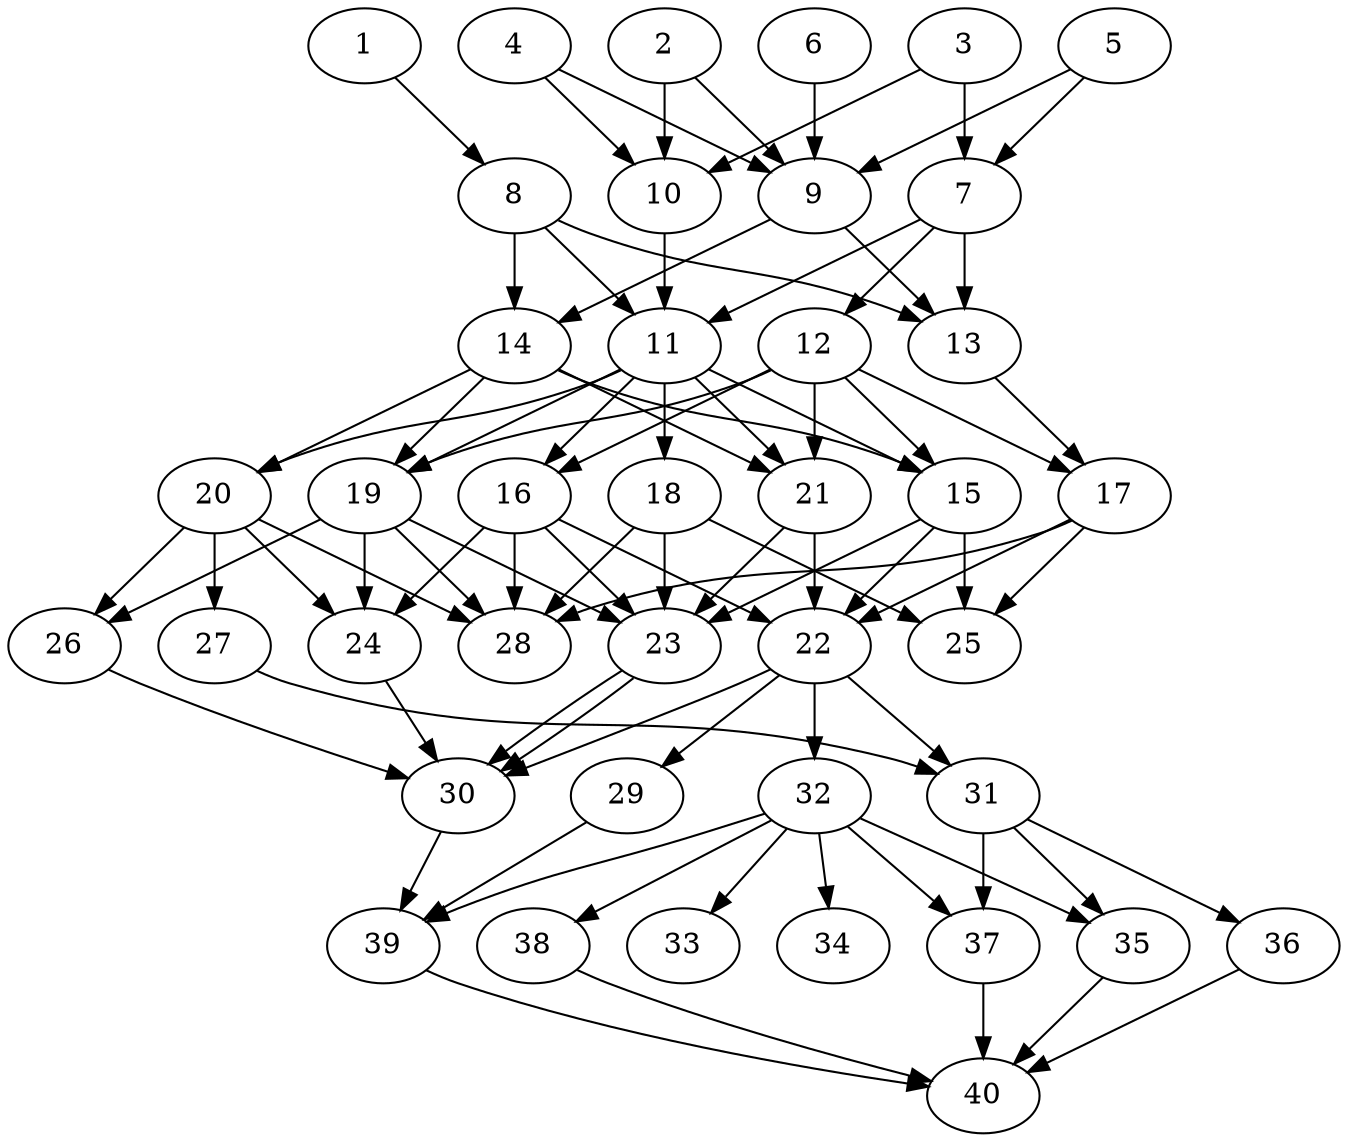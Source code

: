 // DAG automatically generated by daggen at Thu Oct  3 14:06:49 2019
// ./daggen --dot -n 40 --ccr 0.5 --fat 0.5 --regular 0.7 --density 0.7 --mindata 5242880 --maxdata 52428800 
digraph G {
  1 [size="25765888", alpha="0.14", expect_size="12882944"] 
  1 -> 8 [size ="12882944"]
  2 [size="94617600", alpha="0.04", expect_size="47308800"] 
  2 -> 9 [size ="47308800"]
  2 -> 10 [size ="47308800"]
  3 [size="19838976", alpha="0.03", expect_size="9919488"] 
  3 -> 7 [size ="9919488"]
  3 -> 10 [size ="9919488"]
  4 [size="71303168", alpha="0.08", expect_size="35651584"] 
  4 -> 9 [size ="35651584"]
  4 -> 10 [size ="35651584"]
  5 [size="99067904", alpha="0.07", expect_size="49533952"] 
  5 -> 7 [size ="49533952"]
  5 -> 9 [size ="49533952"]
  6 [size="93396992", alpha="0.15", expect_size="46698496"] 
  6 -> 9 [size ="46698496"]
  7 [size="94056448", alpha="0.02", expect_size="47028224"] 
  7 -> 11 [size ="47028224"]
  7 -> 12 [size ="47028224"]
  7 -> 13 [size ="47028224"]
  8 [size="21850112", alpha="0.14", expect_size="10925056"] 
  8 -> 11 [size ="10925056"]
  8 -> 13 [size ="10925056"]
  8 -> 14 [size ="10925056"]
  9 [size="40947712", alpha="0.13", expect_size="20473856"] 
  9 -> 13 [size ="20473856"]
  9 -> 14 [size ="20473856"]
  10 [size="26023936", alpha="0.10", expect_size="13011968"] 
  10 -> 11 [size ="13011968"]
  11 [size="45088768", alpha="0.01", expect_size="22544384"] 
  11 -> 15 [size ="22544384"]
  11 -> 16 [size ="22544384"]
  11 -> 18 [size ="22544384"]
  11 -> 19 [size ="22544384"]
  11 -> 20 [size ="22544384"]
  11 -> 21 [size ="22544384"]
  12 [size="17043456", alpha="0.07", expect_size="8521728"] 
  12 -> 15 [size ="8521728"]
  12 -> 16 [size ="8521728"]
  12 -> 17 [size ="8521728"]
  12 -> 19 [size ="8521728"]
  12 -> 21 [size ="8521728"]
  13 [size="37384192", alpha="0.05", expect_size="18692096"] 
  13 -> 17 [size ="18692096"]
  14 [size="52611072", alpha="0.14", expect_size="26305536"] 
  14 -> 15 [size ="26305536"]
  14 -> 19 [size ="26305536"]
  14 -> 20 [size ="26305536"]
  14 -> 21 [size ="26305536"]
  15 [size="91080704", alpha="0.02", expect_size="45540352"] 
  15 -> 22 [size ="45540352"]
  15 -> 23 [size ="45540352"]
  15 -> 25 [size ="45540352"]
  16 [size="29059072", alpha="0.07", expect_size="14529536"] 
  16 -> 22 [size ="14529536"]
  16 -> 23 [size ="14529536"]
  16 -> 24 [size ="14529536"]
  16 -> 28 [size ="14529536"]
  17 [size="101095424", alpha="0.14", expect_size="50547712"] 
  17 -> 22 [size ="50547712"]
  17 -> 25 [size ="50547712"]
  17 -> 28 [size ="50547712"]
  18 [size="16318464", alpha="0.05", expect_size="8159232"] 
  18 -> 23 [size ="8159232"]
  18 -> 25 [size ="8159232"]
  18 -> 28 [size ="8159232"]
  19 [size="82147328", alpha="0.17", expect_size="41073664"] 
  19 -> 23 [size ="41073664"]
  19 -> 24 [size ="41073664"]
  19 -> 26 [size ="41073664"]
  19 -> 28 [size ="41073664"]
  20 [size="47501312", alpha="0.12", expect_size="23750656"] 
  20 -> 24 [size ="23750656"]
  20 -> 26 [size ="23750656"]
  20 -> 27 [size ="23750656"]
  20 -> 28 [size ="23750656"]
  21 [size="96102400", alpha="0.10", expect_size="48051200"] 
  21 -> 22 [size ="48051200"]
  21 -> 23 [size ="48051200"]
  22 [size="101160960", alpha="0.06", expect_size="50580480"] 
  22 -> 29 [size ="50580480"]
  22 -> 30 [size ="50580480"]
  22 -> 31 [size ="50580480"]
  22 -> 32 [size ="50580480"]
  23 [size="41119744", alpha="0.05", expect_size="20559872"] 
  23 -> 30 [size ="20559872"]
  23 -> 30 [size ="20559872"]
  24 [size="64440320", alpha="0.15", expect_size="32220160"] 
  24 -> 30 [size ="32220160"]
  25 [size="36919296", alpha="0.05", expect_size="18459648"] 
  26 [size="48084992", alpha="0.13", expect_size="24042496"] 
  26 -> 30 [size ="24042496"]
  27 [size="80349184", alpha="0.18", expect_size="40174592"] 
  27 -> 31 [size ="40174592"]
  28 [size="52656128", alpha="0.05", expect_size="26328064"] 
  29 [size="78530560", alpha="0.19", expect_size="39265280"] 
  29 -> 39 [size ="39265280"]
  30 [size="64622592", alpha="0.16", expect_size="32311296"] 
  30 -> 39 [size ="32311296"]
  31 [size="27256832", alpha="0.01", expect_size="13628416"] 
  31 -> 35 [size ="13628416"]
  31 -> 36 [size ="13628416"]
  31 -> 37 [size ="13628416"]
  32 [size="76085248", alpha="0.06", expect_size="38042624"] 
  32 -> 33 [size ="38042624"]
  32 -> 34 [size ="38042624"]
  32 -> 35 [size ="38042624"]
  32 -> 37 [size ="38042624"]
  32 -> 38 [size ="38042624"]
  32 -> 39 [size ="38042624"]
  33 [size="12122112", alpha="0.18", expect_size="6061056"] 
  34 [size="33470464", alpha="0.19", expect_size="16735232"] 
  35 [size="12199936", alpha="0.16", expect_size="6099968"] 
  35 -> 40 [size ="6099968"]
  36 [size="36898816", alpha="0.18", expect_size="18449408"] 
  36 -> 40 [size ="18449408"]
  37 [size="96102400", alpha="0.19", expect_size="48051200"] 
  37 -> 40 [size ="48051200"]
  38 [size="84643840", alpha="0.01", expect_size="42321920"] 
  38 -> 40 [size ="42321920"]
  39 [size="13885440", alpha="0.18", expect_size="6942720"] 
  39 -> 40 [size ="6942720"]
  40 [size="103034880", alpha="0.03", expect_size="51517440"] 
}

